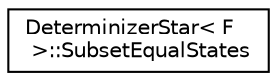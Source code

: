 digraph "Graphical Class Hierarchy"
{
  edge [fontname="Helvetica",fontsize="10",labelfontname="Helvetica",labelfontsize="10"];
  node [fontname="Helvetica",fontsize="10",shape=record];
  rankdir="LR";
  Node0 [label="DeterminizerStar\< F\l \>::SubsetEqualStates",height=0.2,width=0.4,color="black", fillcolor="white", style="filled",URL="$classfst_1_1DeterminizerStar_1_1SubsetEqualStates.html"];
}

